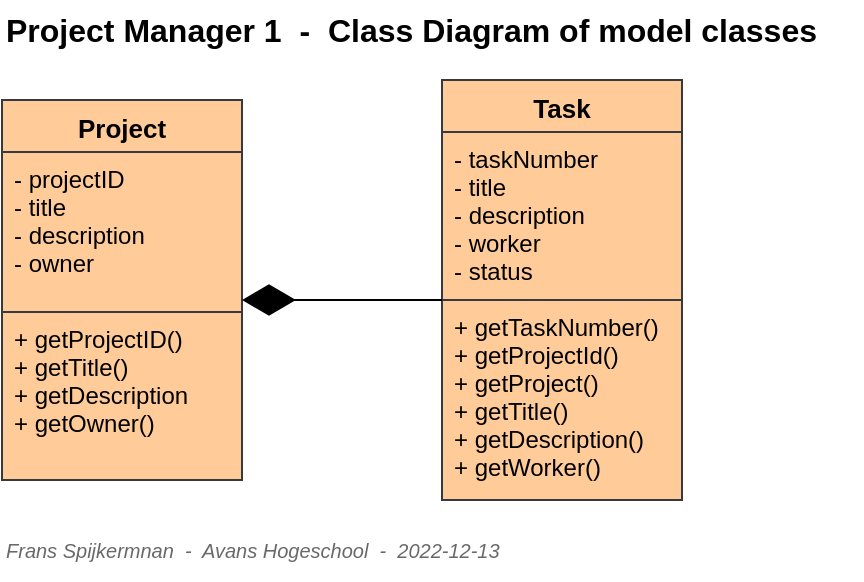 <mxfile version="20.6.2" type="device"><diagram id="C5RBs43oDa-KdzZeNtuy" name="Page-1"><mxGraphModel dx="2144" dy="3974" grid="1" gridSize="10" guides="1" tooltips="1" connect="1" arrows="1" fold="1" page="1" pageScale="1" pageWidth="1120" pageHeight="1450" math="0" shadow="0"><root><mxCell id="WIyWlLk6GJQsqaUBKTNV-0"/><mxCell id="WIyWlLk6GJQsqaUBKTNV-1" parent="WIyWlLk6GJQsqaUBKTNV-0"/><mxCell id="E7oqF2Y1Bg3r5n-uWhPA-116" value="Project" style="swimlane;fontStyle=1;align=center;verticalAlign=top;childLayout=stackLayout;horizontal=1;startSize=26;horizontalStack=0;resizeParent=1;resizeLast=0;collapsible=1;marginBottom=0;rounded=0;shadow=0;strokeWidth=1;fillColor=#ffcc99;strokeColor=#36393d;fontSize=13;" parent="WIyWlLk6GJQsqaUBKTNV-1" vertex="1"><mxGeometry x="-1080" y="-2770" width="120" height="190" as="geometry"><mxRectangle x="230" y="140" width="160" height="26" as="alternateBounds"/></mxGeometry></mxCell><mxCell id="E7oqF2Y1Bg3r5n-uWhPA-117" value="- projectID&#10;- title&#10;- description&#10;- owner" style="text;align=left;verticalAlign=top;spacingLeft=4;spacingRight=4;overflow=hidden;rotatable=0;points=[[0,0.5],[1,0.5]];portConstraint=eastwest;fillColor=#ffcc99;strokeColor=#36393d;strokeWidth=1;" parent="E7oqF2Y1Bg3r5n-uWhPA-116" vertex="1"><mxGeometry y="26" width="120" height="80" as="geometry"/></mxCell><mxCell id="E7oqF2Y1Bg3r5n-uWhPA-118" value="+ getProjectID()&#10;+ getTitle()&#10;+ getDescription&#10;+ getOwner()&#10;" style="text;align=left;verticalAlign=top;spacingLeft=4;spacingRight=4;overflow=hidden;rotatable=0;points=[[0,0.5],[1,0.5]];portConstraint=eastwest;fillColor=#ffcc99;strokeColor=#36393d;strokeWidth=1;" parent="E7oqF2Y1Bg3r5n-uWhPA-116" vertex="1"><mxGeometry y="106" width="120" height="84" as="geometry"/></mxCell><mxCell id="E7oqF2Y1Bg3r5n-uWhPA-119" value="Task" style="swimlane;fontStyle=1;align=center;verticalAlign=top;childLayout=stackLayout;horizontal=1;startSize=26;horizontalStack=0;resizeParent=1;resizeLast=0;collapsible=1;marginBottom=0;rounded=0;shadow=0;strokeWidth=1;fillColor=#ffcc99;strokeColor=#36393d;fontSize=13;" parent="WIyWlLk6GJQsqaUBKTNV-1" vertex="1"><mxGeometry x="-860" y="-2780" width="120" height="210" as="geometry"><mxRectangle x="230" y="140" width="160" height="26" as="alternateBounds"/></mxGeometry></mxCell><mxCell id="E7oqF2Y1Bg3r5n-uWhPA-120" value="- taskNumber&#10;- title&#10;- description&#10;- worker&#10;- status" style="text;align=left;verticalAlign=top;spacingLeft=4;spacingRight=4;overflow=hidden;rotatable=0;points=[[0,0.5],[1,0.5]];portConstraint=eastwest;fillColor=#ffcc99;strokeColor=#36393d;strokeWidth=1;" parent="E7oqF2Y1Bg3r5n-uWhPA-119" vertex="1"><mxGeometry y="26" width="120" height="84" as="geometry"/></mxCell><mxCell id="E7oqF2Y1Bg3r5n-uWhPA-121" value="+ getTaskNumber()&#10;+ getProjectId()&#10;+ getProject()&#10;+ getTitle()&#10;+ getDescription()&#10;+ getWorker()&#10;" style="text;align=left;verticalAlign=top;spacingLeft=4;spacingRight=4;overflow=hidden;rotatable=0;points=[[0,0.5],[1,0.5]];portConstraint=eastwest;fillColor=#ffcc99;strokeColor=#36393d;strokeWidth=1;" parent="E7oqF2Y1Bg3r5n-uWhPA-119" vertex="1"><mxGeometry y="110" width="120" height="100" as="geometry"/></mxCell><mxCell id="E7oqF2Y1Bg3r5n-uWhPA-149" value="" style="endArrow=diamondThin;endFill=1;endSize=24;html=1;rounded=0;strokeWidth=1;fontSize=13;" parent="WIyWlLk6GJQsqaUBKTNV-1" edge="1"><mxGeometry width="160" relative="1" as="geometry"><mxPoint x="-860" y="-2670" as="sourcePoint"/><mxPoint x="-960" y="-2670" as="targetPoint"/></mxGeometry></mxCell><mxCell id="uv0HXN6exhAcBGj5-Aag-1" value="Project Manager 1&amp;nbsp; -&amp;nbsp; Class Diagram of model classes" style="text;html=1;align=left;verticalAlign=middle;resizable=0;points=[];autosize=1;strokeColor=none;fillColor=none;fontSize=16;fontStyle=1" vertex="1" parent="WIyWlLk6GJQsqaUBKTNV-1"><mxGeometry x="-1080" y="-2820" width="430" height="30" as="geometry"/></mxCell><mxCell id="uv0HXN6exhAcBGj5-Aag-4" value="Frans Spijkermnan&amp;nbsp; -&amp;nbsp; Avans Hogeschool&amp;nbsp; -&amp;nbsp; 2022-12-13" style="text;html=1;align=left;verticalAlign=middle;resizable=0;points=[];autosize=1;fontSize=10;fontStyle=2;labelBackgroundColor=none;fontColor=#696969;" vertex="1" parent="WIyWlLk6GJQsqaUBKTNV-1"><mxGeometry x="-1080" y="-2560" width="270" height="30" as="geometry"/></mxCell></root></mxGraphModel></diagram></mxfile>